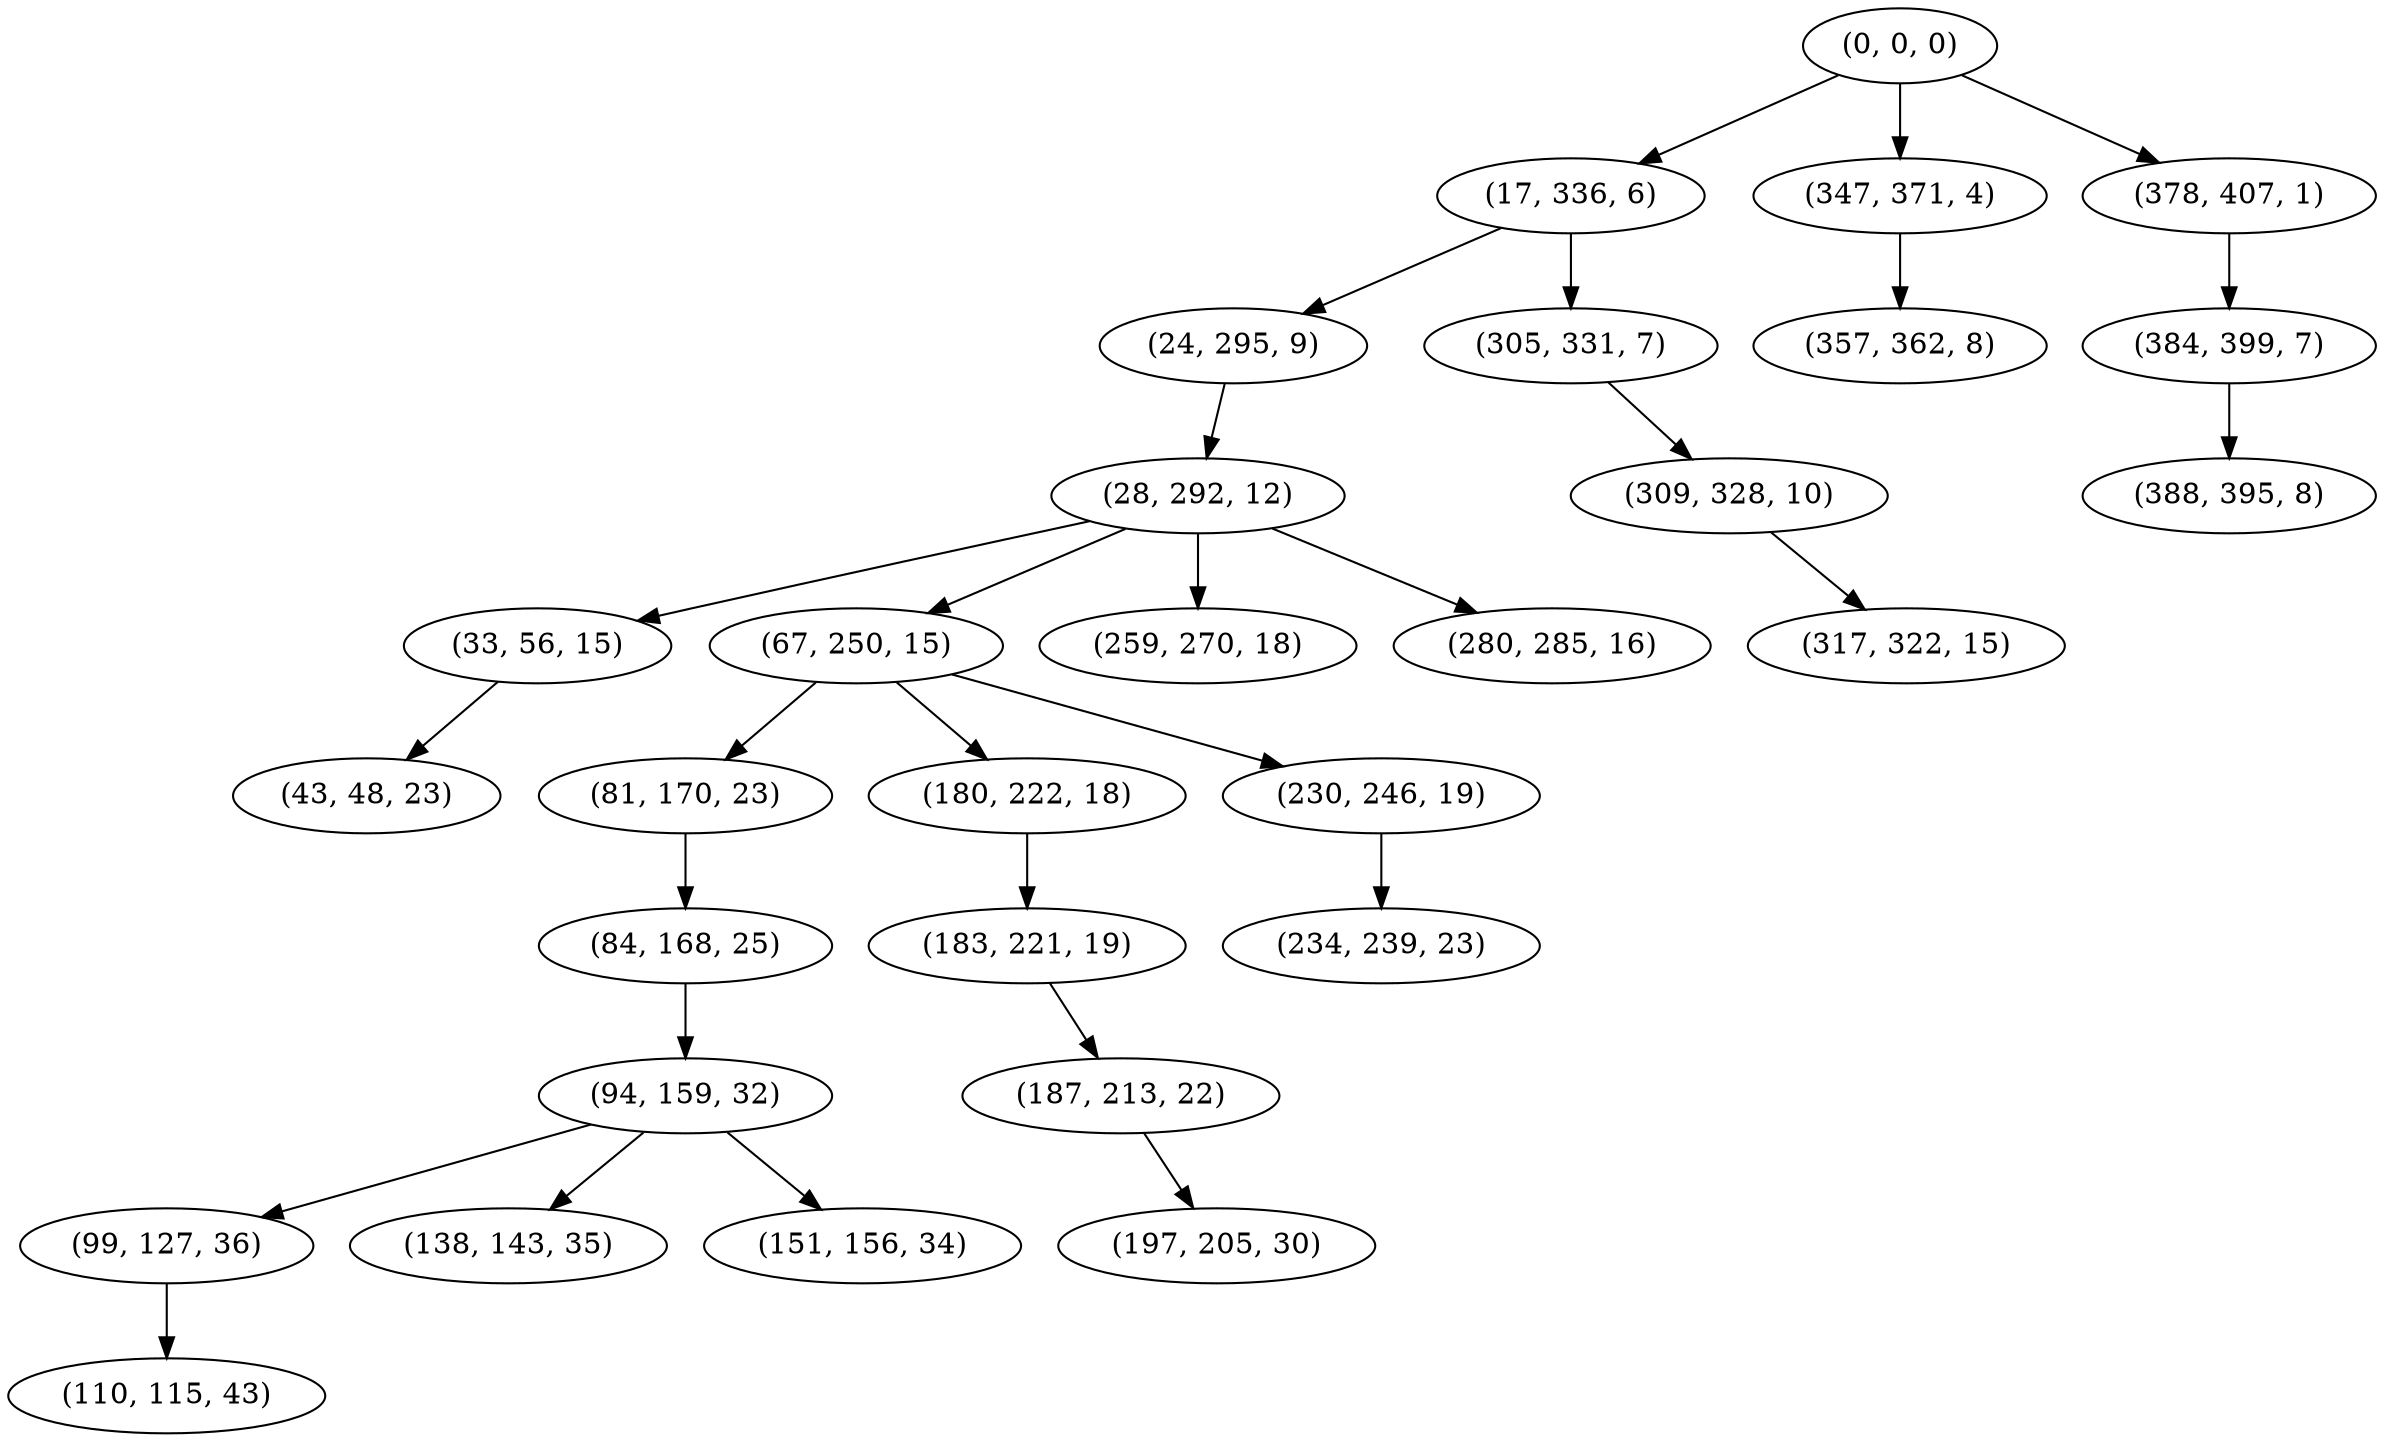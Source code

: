 digraph tree {
    "(0, 0, 0)";
    "(17, 336, 6)";
    "(24, 295, 9)";
    "(28, 292, 12)";
    "(33, 56, 15)";
    "(43, 48, 23)";
    "(67, 250, 15)";
    "(81, 170, 23)";
    "(84, 168, 25)";
    "(94, 159, 32)";
    "(99, 127, 36)";
    "(110, 115, 43)";
    "(138, 143, 35)";
    "(151, 156, 34)";
    "(180, 222, 18)";
    "(183, 221, 19)";
    "(187, 213, 22)";
    "(197, 205, 30)";
    "(230, 246, 19)";
    "(234, 239, 23)";
    "(259, 270, 18)";
    "(280, 285, 16)";
    "(305, 331, 7)";
    "(309, 328, 10)";
    "(317, 322, 15)";
    "(347, 371, 4)";
    "(357, 362, 8)";
    "(378, 407, 1)";
    "(384, 399, 7)";
    "(388, 395, 8)";
    "(0, 0, 0)" -> "(17, 336, 6)";
    "(0, 0, 0)" -> "(347, 371, 4)";
    "(0, 0, 0)" -> "(378, 407, 1)";
    "(17, 336, 6)" -> "(24, 295, 9)";
    "(17, 336, 6)" -> "(305, 331, 7)";
    "(24, 295, 9)" -> "(28, 292, 12)";
    "(28, 292, 12)" -> "(33, 56, 15)";
    "(28, 292, 12)" -> "(67, 250, 15)";
    "(28, 292, 12)" -> "(259, 270, 18)";
    "(28, 292, 12)" -> "(280, 285, 16)";
    "(33, 56, 15)" -> "(43, 48, 23)";
    "(67, 250, 15)" -> "(81, 170, 23)";
    "(67, 250, 15)" -> "(180, 222, 18)";
    "(67, 250, 15)" -> "(230, 246, 19)";
    "(81, 170, 23)" -> "(84, 168, 25)";
    "(84, 168, 25)" -> "(94, 159, 32)";
    "(94, 159, 32)" -> "(99, 127, 36)";
    "(94, 159, 32)" -> "(138, 143, 35)";
    "(94, 159, 32)" -> "(151, 156, 34)";
    "(99, 127, 36)" -> "(110, 115, 43)";
    "(180, 222, 18)" -> "(183, 221, 19)";
    "(183, 221, 19)" -> "(187, 213, 22)";
    "(187, 213, 22)" -> "(197, 205, 30)";
    "(230, 246, 19)" -> "(234, 239, 23)";
    "(305, 331, 7)" -> "(309, 328, 10)";
    "(309, 328, 10)" -> "(317, 322, 15)";
    "(347, 371, 4)" -> "(357, 362, 8)";
    "(378, 407, 1)" -> "(384, 399, 7)";
    "(384, 399, 7)" -> "(388, 395, 8)";
}
